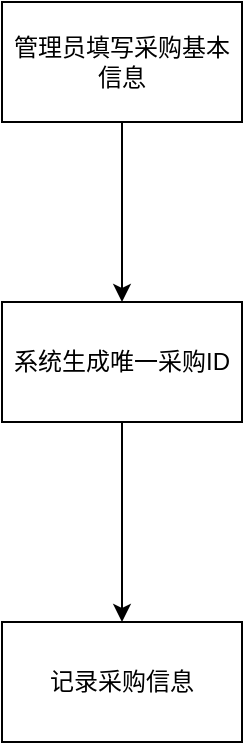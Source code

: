 <mxfile version="24.2.5" type="github">
  <diagram id="C5RBs43oDa-KdzZeNtuy" name="Page-1">
    <mxGraphModel dx="1050" dy="649" grid="1" gridSize="10" guides="1" tooltips="1" connect="1" arrows="1" fold="1" page="1" pageScale="1" pageWidth="827" pageHeight="1169" math="0" shadow="0">
      <root>
        <mxCell id="WIyWlLk6GJQsqaUBKTNV-0" />
        <mxCell id="WIyWlLk6GJQsqaUBKTNV-1" parent="WIyWlLk6GJQsqaUBKTNV-0" />
        <mxCell id="AzDlG_qFMpP-zL6DP4hh-0" value="管理员填写采购基本信息" style="rounded=0;whiteSpace=wrap;html=1;" vertex="1" parent="WIyWlLk6GJQsqaUBKTNV-1">
          <mxGeometry x="354" y="70" width="120" height="60" as="geometry" />
        </mxCell>
        <mxCell id="AzDlG_qFMpP-zL6DP4hh-1" value="系统生成唯一采购ID" style="rounded=0;whiteSpace=wrap;html=1;" vertex="1" parent="WIyWlLk6GJQsqaUBKTNV-1">
          <mxGeometry x="354" y="220" width="120" height="60" as="geometry" />
        </mxCell>
        <mxCell id="AzDlG_qFMpP-zL6DP4hh-2" value="记录采购信息" style="rounded=0;whiteSpace=wrap;html=1;" vertex="1" parent="WIyWlLk6GJQsqaUBKTNV-1">
          <mxGeometry x="354" y="380" width="120" height="60" as="geometry" />
        </mxCell>
        <mxCell id="AzDlG_qFMpP-zL6DP4hh-3" value="" style="endArrow=classic;html=1;rounded=0;" edge="1" parent="WIyWlLk6GJQsqaUBKTNV-1" source="AzDlG_qFMpP-zL6DP4hh-0" target="AzDlG_qFMpP-zL6DP4hh-1">
          <mxGeometry width="50" height="50" relative="1" as="geometry">
            <mxPoint x="620" y="310" as="sourcePoint" />
            <mxPoint x="670" y="260" as="targetPoint" />
          </mxGeometry>
        </mxCell>
        <mxCell id="AzDlG_qFMpP-zL6DP4hh-4" value="" style="endArrow=classic;html=1;rounded=0;" edge="1" parent="WIyWlLk6GJQsqaUBKTNV-1" source="AzDlG_qFMpP-zL6DP4hh-1" target="AzDlG_qFMpP-zL6DP4hh-2">
          <mxGeometry width="50" height="50" relative="1" as="geometry">
            <mxPoint x="460" y="250" as="sourcePoint" />
            <mxPoint x="510" y="200" as="targetPoint" />
          </mxGeometry>
        </mxCell>
      </root>
    </mxGraphModel>
  </diagram>
</mxfile>
